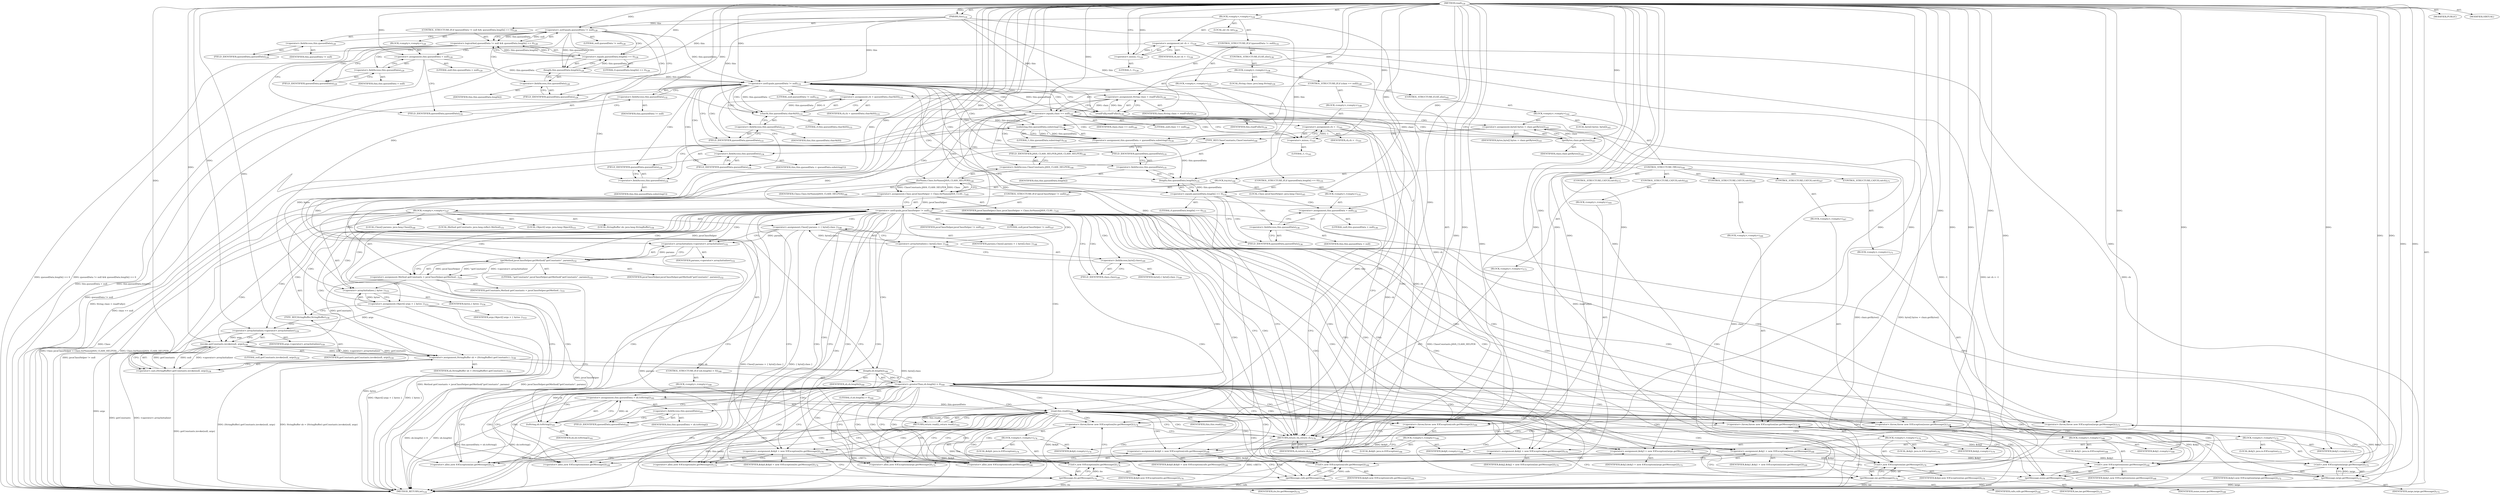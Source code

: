 digraph "read" {  
"111669149698" [label = <(METHOD,read)<SUB>124</SUB>> ]
"115964116992" [label = <(PARAM,this)<SUB>124</SUB>> ]
"25769803778" [label = <(BLOCK,&lt;empty&gt;,&lt;empty&gt;)<SUB>124</SUB>> ]
"94489280512" [label = <(LOCAL,int ch: int)<SUB>126</SUB>> ]
"30064771078" [label = <(&lt;operator&gt;.assignment,int ch = -1)<SUB>126</SUB>> ]
"68719476743" [label = <(IDENTIFIER,ch,int ch = -1)<SUB>126</SUB>> ]
"30064771079" [label = <(&lt;operator&gt;.minus,-1)<SUB>126</SUB>> ]
"90194313218" [label = <(LITERAL,1,-1)<SUB>126</SUB>> ]
"47244640256" [label = <(CONTROL_STRUCTURE,IF,if (queuedData != null &amp;&amp; queuedData.length() == 0))<SUB>128</SUB>> ]
"30064771080" [label = <(&lt;operator&gt;.logicalAnd,queuedData != null &amp;&amp; queuedData.length() == 0)<SUB>128</SUB>> ]
"30064771081" [label = <(&lt;operator&gt;.notEquals,queuedData != null)<SUB>128</SUB>> ]
"30064771082" [label = <(&lt;operator&gt;.fieldAccess,this.queuedData)<SUB>128</SUB>> ]
"68719476744" [label = <(IDENTIFIER,this,queuedData != null)> ]
"55834574850" [label = <(FIELD_IDENTIFIER,queuedData,queuedData)<SUB>128</SUB>> ]
"90194313219" [label = <(LITERAL,null,queuedData != null)<SUB>128</SUB>> ]
"30064771083" [label = <(&lt;operator&gt;.equals,queuedData.length() == 0)<SUB>128</SUB>> ]
"30064771084" [label = <(length,this.queuedData.length())<SUB>128</SUB>> ]
"30064771085" [label = <(&lt;operator&gt;.fieldAccess,this.queuedData)<SUB>128</SUB>> ]
"68719476745" [label = <(IDENTIFIER,this,this.queuedData.length())> ]
"55834574851" [label = <(FIELD_IDENTIFIER,queuedData,queuedData)<SUB>128</SUB>> ]
"90194313220" [label = <(LITERAL,0,queuedData.length() == 0)<SUB>128</SUB>> ]
"25769803779" [label = <(BLOCK,&lt;empty&gt;,&lt;empty&gt;)<SUB>128</SUB>> ]
"30064771086" [label = <(&lt;operator&gt;.assignment,this.queuedData = null)<SUB>129</SUB>> ]
"30064771087" [label = <(&lt;operator&gt;.fieldAccess,this.queuedData)<SUB>129</SUB>> ]
"68719476746" [label = <(IDENTIFIER,this,this.queuedData = null)> ]
"55834574852" [label = <(FIELD_IDENTIFIER,queuedData,queuedData)<SUB>129</SUB>> ]
"90194313221" [label = <(LITERAL,null,this.queuedData = null)<SUB>129</SUB>> ]
"47244640257" [label = <(CONTROL_STRUCTURE,IF,if (queuedData != null))<SUB>132</SUB>> ]
"30064771088" [label = <(&lt;operator&gt;.notEquals,queuedData != null)<SUB>132</SUB>> ]
"30064771089" [label = <(&lt;operator&gt;.fieldAccess,this.queuedData)<SUB>132</SUB>> ]
"68719476747" [label = <(IDENTIFIER,this,queuedData != null)> ]
"55834574853" [label = <(FIELD_IDENTIFIER,queuedData,queuedData)<SUB>132</SUB>> ]
"90194313222" [label = <(LITERAL,null,queuedData != null)<SUB>132</SUB>> ]
"25769803780" [label = <(BLOCK,&lt;empty&gt;,&lt;empty&gt;)<SUB>132</SUB>> ]
"30064771090" [label = <(&lt;operator&gt;.assignment,ch = queuedData.charAt(0))<SUB>133</SUB>> ]
"68719476748" [label = <(IDENTIFIER,ch,ch = queuedData.charAt(0))<SUB>133</SUB>> ]
"30064771091" [label = <(charAt,this.queuedData.charAt(0))<SUB>133</SUB>> ]
"30064771092" [label = <(&lt;operator&gt;.fieldAccess,this.queuedData)<SUB>133</SUB>> ]
"68719476749" [label = <(IDENTIFIER,this,this.queuedData.charAt(0))> ]
"55834574854" [label = <(FIELD_IDENTIFIER,queuedData,queuedData)<SUB>133</SUB>> ]
"90194313223" [label = <(LITERAL,0,this.queuedData.charAt(0))<SUB>133</SUB>> ]
"30064771093" [label = <(&lt;operator&gt;.assignment,this.queuedData = queuedData.substring(1))<SUB>134</SUB>> ]
"30064771094" [label = <(&lt;operator&gt;.fieldAccess,this.queuedData)<SUB>134</SUB>> ]
"68719476750" [label = <(IDENTIFIER,this,this.queuedData = queuedData.substring(1))> ]
"55834574855" [label = <(FIELD_IDENTIFIER,queuedData,queuedData)<SUB>134</SUB>> ]
"30064771095" [label = <(substring,this.queuedData.substring(1))<SUB>134</SUB>> ]
"30064771096" [label = <(&lt;operator&gt;.fieldAccess,this.queuedData)<SUB>134</SUB>> ]
"68719476751" [label = <(IDENTIFIER,this,this.queuedData.substring(1))> ]
"55834574856" [label = <(FIELD_IDENTIFIER,queuedData,queuedData)<SUB>134</SUB>> ]
"90194313224" [label = <(LITERAL,1,this.queuedData.substring(1))<SUB>134</SUB>> ]
"47244640258" [label = <(CONTROL_STRUCTURE,IF,if (queuedData.length() == 0))<SUB>135</SUB>> ]
"30064771097" [label = <(&lt;operator&gt;.equals,queuedData.length() == 0)<SUB>135</SUB>> ]
"30064771098" [label = <(length,this.queuedData.length())<SUB>135</SUB>> ]
"30064771099" [label = <(&lt;operator&gt;.fieldAccess,this.queuedData)<SUB>135</SUB>> ]
"68719476752" [label = <(IDENTIFIER,this,this.queuedData.length())> ]
"55834574857" [label = <(FIELD_IDENTIFIER,queuedData,queuedData)<SUB>135</SUB>> ]
"90194313225" [label = <(LITERAL,0,queuedData.length() == 0)<SUB>135</SUB>> ]
"25769803781" [label = <(BLOCK,&lt;empty&gt;,&lt;empty&gt;)<SUB>135</SUB>> ]
"30064771100" [label = <(&lt;operator&gt;.assignment,this.queuedData = null)<SUB>136</SUB>> ]
"30064771101" [label = <(&lt;operator&gt;.fieldAccess,this.queuedData)<SUB>136</SUB>> ]
"68719476753" [label = <(IDENTIFIER,this,this.queuedData = null)> ]
"55834574858" [label = <(FIELD_IDENTIFIER,queuedData,queuedData)<SUB>136</SUB>> ]
"90194313226" [label = <(LITERAL,null,this.queuedData = null)<SUB>136</SUB>> ]
"47244640259" [label = <(CONTROL_STRUCTURE,ELSE,else)<SUB>138</SUB>> ]
"25769803782" [label = <(BLOCK,&lt;empty&gt;,&lt;empty&gt;)<SUB>138</SUB>> ]
"94489280513" [label = <(LOCAL,String clazz: java.lang.String)<SUB>139</SUB>> ]
"30064771102" [label = <(&lt;operator&gt;.assignment,String clazz = readFully())<SUB>139</SUB>> ]
"68719476754" [label = <(IDENTIFIER,clazz,String clazz = readFully())<SUB>139</SUB>> ]
"30064771103" [label = <(readFully,readFully())<SUB>139</SUB>> ]
"68719476736" [label = <(IDENTIFIER,this,readFully())<SUB>139</SUB>> ]
"47244640260" [label = <(CONTROL_STRUCTURE,IF,if (clazz == null))<SUB>140</SUB>> ]
"30064771104" [label = <(&lt;operator&gt;.equals,clazz == null)<SUB>140</SUB>> ]
"68719476755" [label = <(IDENTIFIER,clazz,clazz == null)<SUB>140</SUB>> ]
"90194313227" [label = <(LITERAL,null,clazz == null)<SUB>140</SUB>> ]
"25769803783" [label = <(BLOCK,&lt;empty&gt;,&lt;empty&gt;)<SUB>140</SUB>> ]
"30064771105" [label = <(&lt;operator&gt;.assignment,ch = -1)<SUB>141</SUB>> ]
"68719476756" [label = <(IDENTIFIER,ch,ch = -1)<SUB>141</SUB>> ]
"30064771106" [label = <(&lt;operator&gt;.minus,-1)<SUB>141</SUB>> ]
"90194313228" [label = <(LITERAL,1,-1)<SUB>141</SUB>> ]
"47244640261" [label = <(CONTROL_STRUCTURE,ELSE,else)<SUB>142</SUB>> ]
"25769803784" [label = <(BLOCK,&lt;empty&gt;,&lt;empty&gt;)<SUB>142</SUB>> ]
"94489280514" [label = <(LOCAL,byte[] bytes: byte[])<SUB>143</SUB>> ]
"30064771107" [label = <(&lt;operator&gt;.assignment,byte[] bytes = clazz.getBytes())<SUB>143</SUB>> ]
"68719476757" [label = <(IDENTIFIER,bytes,byte[] bytes = clazz.getBytes())<SUB>143</SUB>> ]
"30064771108" [label = <(getBytes,clazz.getBytes())<SUB>143</SUB>> ]
"68719476758" [label = <(IDENTIFIER,clazz,clazz.getBytes())<SUB>143</SUB>> ]
"47244640262" [label = <(CONTROL_STRUCTURE,TRY,try)<SUB>144</SUB>> ]
"25769803785" [label = <(BLOCK,try,try)<SUB>144</SUB>> ]
"94489280515" [label = <(LOCAL,Class javaClassHelper: java.lang.Class)<SUB>145</SUB>> ]
"30064771109" [label = <(&lt;operator&gt;.assignment,Class javaClassHelper = Class.forName(JAVA_CLAS...)<SUB>145</SUB>> ]
"68719476759" [label = <(IDENTIFIER,javaClassHelper,Class javaClassHelper = Class.forName(JAVA_CLAS...)<SUB>145</SUB>> ]
"30064771110" [label = <(forName,Class.forName(JAVA_CLASS_HELPER))<SUB>146</SUB>> ]
"68719476760" [label = <(IDENTIFIER,Class,Class.forName(JAVA_CLASS_HELPER))<SUB>146</SUB>> ]
"30064771111" [label = <(&lt;operator&gt;.fieldAccess,ClassConstants.JAVA_CLASS_HELPER)<SUB>146</SUB>> ]
"180388626432" [label = <(TYPE_REF,ClassConstants,ClassConstants)<SUB>146</SUB>> ]
"55834574859" [label = <(FIELD_IDENTIFIER,JAVA_CLASS_HELPER,JAVA_CLASS_HELPER)<SUB>146</SUB>> ]
"47244640263" [label = <(CONTROL_STRUCTURE,IF,if (javaClassHelper != null))<SUB>147</SUB>> ]
"30064771112" [label = <(&lt;operator&gt;.notEquals,javaClassHelper != null)<SUB>147</SUB>> ]
"68719476761" [label = <(IDENTIFIER,javaClassHelper,javaClassHelper != null)<SUB>147</SUB>> ]
"90194313229" [label = <(LITERAL,null,javaClassHelper != null)<SUB>147</SUB>> ]
"25769803786" [label = <(BLOCK,&lt;empty&gt;,&lt;empty&gt;)<SUB>147</SUB>> ]
"94489280516" [label = <(LOCAL,Class[] params: java.lang.Class[])<SUB>148</SUB>> ]
"30064771113" [label = <(&lt;operator&gt;.assignment,Class[] params = { byte[].class })<SUB>148</SUB>> ]
"68719476762" [label = <(IDENTIFIER,params,Class[] params = { byte[].class })<SUB>148</SUB>> ]
"30064771114" [label = <(&lt;operator&gt;.arrayInitializer,{ byte[].class })<SUB>148</SUB>> ]
"30064771115" [label = <(&lt;operator&gt;.fieldAccess,byte[].class)<SUB>149</SUB>> ]
"68719476763" [label = <(IDENTIFIER,byte[],{ byte[].class })<SUB>149</SUB>> ]
"55834574860" [label = <(FIELD_IDENTIFIER,class,class)<SUB>149</SUB>> ]
"94489280517" [label = <(LOCAL,Method getConstants: java.lang.reflect.Method)<SUB>151</SUB>> ]
"30064771116" [label = <(&lt;operator&gt;.assignment,Method getConstants = javaClassHelper.getMethod...)<SUB>151</SUB>> ]
"68719476764" [label = <(IDENTIFIER,getConstants,Method getConstants = javaClassHelper.getMethod...)<SUB>151</SUB>> ]
"30064771117" [label = <(getMethod,javaClassHelper.getMethod(&quot;getConstants&quot;, params))<SUB>152</SUB>> ]
"68719476765" [label = <(IDENTIFIER,javaClassHelper,javaClassHelper.getMethod(&quot;getConstants&quot;, params))<SUB>152</SUB>> ]
"90194313230" [label = <(LITERAL,&quot;getConstants&quot;,javaClassHelper.getMethod(&quot;getConstants&quot;, params))<SUB>152</SUB>> ]
"30064771118" [label = <(&lt;operator&gt;.arrayInitializer,&lt;operator&gt;.arrayInitializer)<SUB>152</SUB>> ]
"68719476766" [label = <(IDENTIFIER,params,&lt;operator&gt;.arrayInitializer)<SUB>152</SUB>> ]
"94489280518" [label = <(LOCAL,Object[] args: java.lang.Object[])<SUB>153</SUB>> ]
"30064771119" [label = <(&lt;operator&gt;.assignment,Object[] args = { bytes })<SUB>153</SUB>> ]
"68719476767" [label = <(IDENTIFIER,args,Object[] args = { bytes })<SUB>153</SUB>> ]
"30064771120" [label = <(&lt;operator&gt;.arrayInitializer,{ bytes })<SUB>153</SUB>> ]
"68719476768" [label = <(IDENTIFIER,bytes,{ bytes })<SUB>154</SUB>> ]
"94489280519" [label = <(LOCAL,StringBuffer sb: java.lang.StringBuffer)<SUB>158</SUB>> ]
"30064771121" [label = <(&lt;operator&gt;.assignment,StringBuffer sb = (StringBuffer) getConstants.i...)<SUB>158</SUB>> ]
"68719476769" [label = <(IDENTIFIER,sb,StringBuffer sb = (StringBuffer) getConstants.i...)<SUB>158</SUB>> ]
"30064771122" [label = <(&lt;operator&gt;.cast,(StringBuffer) getConstants.invoke(null, args))<SUB>158</SUB>> ]
"180388626433" [label = <(TYPE_REF,StringBuffer,StringBuffer)<SUB>158</SUB>> ]
"30064771123" [label = <(invoke,getConstants.invoke(null, args))<SUB>159</SUB>> ]
"68719476770" [label = <(IDENTIFIER,getConstants,getConstants.invoke(null, args))<SUB>159</SUB>> ]
"90194313231" [label = <(LITERAL,null,getConstants.invoke(null, args))<SUB>159</SUB>> ]
"30064771124" [label = <(&lt;operator&gt;.arrayInitializer,&lt;operator&gt;.arrayInitializer)<SUB>159</SUB>> ]
"68719476771" [label = <(IDENTIFIER,args,&lt;operator&gt;.arrayInitializer)<SUB>159</SUB>> ]
"47244640264" [label = <(CONTROL_STRUCTURE,IF,if (sb.length() &gt; 0))<SUB>160</SUB>> ]
"30064771125" [label = <(&lt;operator&gt;.greaterThan,sb.length() &gt; 0)<SUB>160</SUB>> ]
"30064771126" [label = <(length,sb.length())<SUB>160</SUB>> ]
"68719476772" [label = <(IDENTIFIER,sb,sb.length())<SUB>160</SUB>> ]
"90194313232" [label = <(LITERAL,0,sb.length() &gt; 0)<SUB>160</SUB>> ]
"25769803787" [label = <(BLOCK,&lt;empty&gt;,&lt;empty&gt;)<SUB>160</SUB>> ]
"30064771127" [label = <(&lt;operator&gt;.assignment,this.queuedData = sb.toString())<SUB>161</SUB>> ]
"30064771128" [label = <(&lt;operator&gt;.fieldAccess,this.queuedData)<SUB>161</SUB>> ]
"68719476773" [label = <(IDENTIFIER,this,this.queuedData = sb.toString())> ]
"55834574861" [label = <(FIELD_IDENTIFIER,queuedData,queuedData)<SUB>161</SUB>> ]
"30064771129" [label = <(toString,sb.toString())<SUB>161</SUB>> ]
"68719476774" [label = <(IDENTIFIER,sb,sb.toString())<SUB>161</SUB>> ]
"146028888064" [label = <(RETURN,return read();,return read();)<SUB>162</SUB>> ]
"30064771130" [label = <(read,this.read())<SUB>162</SUB>> ]
"68719476737" [label = <(IDENTIFIER,this,this.read())<SUB>162</SUB>> ]
"47244640265" [label = <(CONTROL_STRUCTURE,CATCH,catch)<SUB>165</SUB>> ]
"25769803788" [label = <(BLOCK,&lt;empty&gt;,&lt;empty&gt;)<SUB>165</SUB>> ]
"30064771131" [label = <(&lt;operator&gt;.throw,throw new IOException(cnfe.getMessage());)<SUB>166</SUB>> ]
"25769803789" [label = <(BLOCK,&lt;empty&gt;,&lt;empty&gt;)<SUB>166</SUB>> ]
"94489280520" [label = <(LOCAL,$obj0: java.io.IOException)<SUB>166</SUB>> ]
"30064771132" [label = <(&lt;operator&gt;.assignment,$obj0 = new IOException(cnfe.getMessage()))<SUB>166</SUB>> ]
"68719476775" [label = <(IDENTIFIER,$obj0,$obj0 = new IOException(cnfe.getMessage()))<SUB>166</SUB>> ]
"30064771133" [label = <(&lt;operator&gt;.alloc,new IOException(cnfe.getMessage()))<SUB>166</SUB>> ]
"30064771134" [label = <(&lt;init&gt;,new IOException(cnfe.getMessage()))<SUB>166</SUB>> ]
"68719476776" [label = <(IDENTIFIER,$obj0,new IOException(cnfe.getMessage()))<SUB>166</SUB>> ]
"30064771135" [label = <(getMessage,cnfe.getMessage())<SUB>166</SUB>> ]
"68719476777" [label = <(IDENTIFIER,cnfe,cnfe.getMessage())<SUB>166</SUB>> ]
"68719476778" [label = <(IDENTIFIER,$obj0,&lt;empty&gt;)<SUB>166</SUB>> ]
"47244640266" [label = <(CONTROL_STRUCTURE,CATCH,catch)<SUB>167</SUB>> ]
"25769803790" [label = <(BLOCK,&lt;empty&gt;,&lt;empty&gt;)<SUB>167</SUB>> ]
"30064771136" [label = <(&lt;operator&gt;.throw,throw new IOException(nsme.getMessage());)<SUB>168</SUB>> ]
"25769803791" [label = <(BLOCK,&lt;empty&gt;,&lt;empty&gt;)<SUB>168</SUB>> ]
"94489280521" [label = <(LOCAL,$obj1: java.io.IOException)<SUB>168</SUB>> ]
"30064771137" [label = <(&lt;operator&gt;.assignment,$obj1 = new IOException(nsme.getMessage()))<SUB>168</SUB>> ]
"68719476779" [label = <(IDENTIFIER,$obj1,$obj1 = new IOException(nsme.getMessage()))<SUB>168</SUB>> ]
"30064771138" [label = <(&lt;operator&gt;.alloc,new IOException(nsme.getMessage()))<SUB>168</SUB>> ]
"30064771139" [label = <(&lt;init&gt;,new IOException(nsme.getMessage()))<SUB>168</SUB>> ]
"68719476780" [label = <(IDENTIFIER,$obj1,new IOException(nsme.getMessage()))<SUB>168</SUB>> ]
"30064771140" [label = <(getMessage,nsme.getMessage())<SUB>168</SUB>> ]
"68719476781" [label = <(IDENTIFIER,nsme,nsme.getMessage())<SUB>168</SUB>> ]
"68719476782" [label = <(IDENTIFIER,$obj1,&lt;empty&gt;)<SUB>168</SUB>> ]
"47244640267" [label = <(CONTROL_STRUCTURE,CATCH,catch)<SUB>169</SUB>> ]
"25769803792" [label = <(BLOCK,&lt;empty&gt;,&lt;empty&gt;)<SUB>169</SUB>> ]
"30064771141" [label = <(&lt;operator&gt;.throw,throw new IOException(iae.getMessage());)<SUB>170</SUB>> ]
"25769803793" [label = <(BLOCK,&lt;empty&gt;,&lt;empty&gt;)<SUB>170</SUB>> ]
"94489280522" [label = <(LOCAL,$obj2: java.io.IOException)<SUB>170</SUB>> ]
"30064771142" [label = <(&lt;operator&gt;.assignment,$obj2 = new IOException(iae.getMessage()))<SUB>170</SUB>> ]
"68719476783" [label = <(IDENTIFIER,$obj2,$obj2 = new IOException(iae.getMessage()))<SUB>170</SUB>> ]
"30064771143" [label = <(&lt;operator&gt;.alloc,new IOException(iae.getMessage()))<SUB>170</SUB>> ]
"30064771144" [label = <(&lt;init&gt;,new IOException(iae.getMessage()))<SUB>170</SUB>> ]
"68719476784" [label = <(IDENTIFIER,$obj2,new IOException(iae.getMessage()))<SUB>170</SUB>> ]
"30064771145" [label = <(getMessage,iae.getMessage())<SUB>170</SUB>> ]
"68719476785" [label = <(IDENTIFIER,iae,iae.getMessage())<SUB>170</SUB>> ]
"68719476786" [label = <(IDENTIFIER,$obj2,&lt;empty&gt;)<SUB>170</SUB>> ]
"47244640268" [label = <(CONTROL_STRUCTURE,CATCH,catch)<SUB>171</SUB>> ]
"25769803794" [label = <(BLOCK,&lt;empty&gt;,&lt;empty&gt;)<SUB>171</SUB>> ]
"30064771146" [label = <(&lt;operator&gt;.throw,throw new IOException(iarge.getMessage());)<SUB>172</SUB>> ]
"25769803795" [label = <(BLOCK,&lt;empty&gt;,&lt;empty&gt;)<SUB>172</SUB>> ]
"94489280523" [label = <(LOCAL,$obj3: java.io.IOException)<SUB>172</SUB>> ]
"30064771147" [label = <(&lt;operator&gt;.assignment,$obj3 = new IOException(iarge.getMessage()))<SUB>172</SUB>> ]
"68719476787" [label = <(IDENTIFIER,$obj3,$obj3 = new IOException(iarge.getMessage()))<SUB>172</SUB>> ]
"30064771148" [label = <(&lt;operator&gt;.alloc,new IOException(iarge.getMessage()))<SUB>172</SUB>> ]
"30064771149" [label = <(&lt;init&gt;,new IOException(iarge.getMessage()))<SUB>172</SUB>> ]
"68719476788" [label = <(IDENTIFIER,$obj3,new IOException(iarge.getMessage()))<SUB>172</SUB>> ]
"30064771150" [label = <(getMessage,iarge.getMessage())<SUB>172</SUB>> ]
"68719476789" [label = <(IDENTIFIER,iarge,iarge.getMessage())<SUB>172</SUB>> ]
"68719476790" [label = <(IDENTIFIER,$obj3,&lt;empty&gt;)<SUB>172</SUB>> ]
"47244640269" [label = <(CONTROL_STRUCTURE,CATCH,catch)<SUB>173</SUB>> ]
"25769803796" [label = <(BLOCK,&lt;empty&gt;,&lt;empty&gt;)<SUB>173</SUB>> ]
"30064771151" [label = <(&lt;operator&gt;.throw,throw new IOException(ite.getMessage());)<SUB>174</SUB>> ]
"25769803797" [label = <(BLOCK,&lt;empty&gt;,&lt;empty&gt;)<SUB>174</SUB>> ]
"94489280524" [label = <(LOCAL,$obj4: java.io.IOException)<SUB>174</SUB>> ]
"30064771152" [label = <(&lt;operator&gt;.assignment,$obj4 = new IOException(ite.getMessage()))<SUB>174</SUB>> ]
"68719476791" [label = <(IDENTIFIER,$obj4,$obj4 = new IOException(ite.getMessage()))<SUB>174</SUB>> ]
"30064771153" [label = <(&lt;operator&gt;.alloc,new IOException(ite.getMessage()))<SUB>174</SUB>> ]
"30064771154" [label = <(&lt;init&gt;,new IOException(ite.getMessage()))<SUB>174</SUB>> ]
"68719476792" [label = <(IDENTIFIER,$obj4,new IOException(ite.getMessage()))<SUB>174</SUB>> ]
"30064771155" [label = <(getMessage,ite.getMessage())<SUB>174</SUB>> ]
"68719476793" [label = <(IDENTIFIER,ite,ite.getMessage())<SUB>174</SUB>> ]
"68719476794" [label = <(IDENTIFIER,$obj4,&lt;empty&gt;)<SUB>174</SUB>> ]
"146028888065" [label = <(RETURN,return ch;,return ch;)<SUB>178</SUB>> ]
"68719476795" [label = <(IDENTIFIER,ch,return ch;)<SUB>178</SUB>> ]
"133143986183" [label = <(MODIFIER,PUBLIC)> ]
"133143986184" [label = <(MODIFIER,VIRTUAL)> ]
"128849018882" [label = <(METHOD_RETURN,int)<SUB>124</SUB>> ]
  "111669149698" -> "115964116992"  [ label = "AST: "] 
  "111669149698" -> "25769803778"  [ label = "AST: "] 
  "111669149698" -> "133143986183"  [ label = "AST: "] 
  "111669149698" -> "133143986184"  [ label = "AST: "] 
  "111669149698" -> "128849018882"  [ label = "AST: "] 
  "25769803778" -> "94489280512"  [ label = "AST: "] 
  "25769803778" -> "30064771078"  [ label = "AST: "] 
  "25769803778" -> "47244640256"  [ label = "AST: "] 
  "25769803778" -> "47244640257"  [ label = "AST: "] 
  "25769803778" -> "146028888065"  [ label = "AST: "] 
  "30064771078" -> "68719476743"  [ label = "AST: "] 
  "30064771078" -> "30064771079"  [ label = "AST: "] 
  "30064771079" -> "90194313218"  [ label = "AST: "] 
  "47244640256" -> "30064771080"  [ label = "AST: "] 
  "47244640256" -> "25769803779"  [ label = "AST: "] 
  "30064771080" -> "30064771081"  [ label = "AST: "] 
  "30064771080" -> "30064771083"  [ label = "AST: "] 
  "30064771081" -> "30064771082"  [ label = "AST: "] 
  "30064771081" -> "90194313219"  [ label = "AST: "] 
  "30064771082" -> "68719476744"  [ label = "AST: "] 
  "30064771082" -> "55834574850"  [ label = "AST: "] 
  "30064771083" -> "30064771084"  [ label = "AST: "] 
  "30064771083" -> "90194313220"  [ label = "AST: "] 
  "30064771084" -> "30064771085"  [ label = "AST: "] 
  "30064771085" -> "68719476745"  [ label = "AST: "] 
  "30064771085" -> "55834574851"  [ label = "AST: "] 
  "25769803779" -> "30064771086"  [ label = "AST: "] 
  "30064771086" -> "30064771087"  [ label = "AST: "] 
  "30064771086" -> "90194313221"  [ label = "AST: "] 
  "30064771087" -> "68719476746"  [ label = "AST: "] 
  "30064771087" -> "55834574852"  [ label = "AST: "] 
  "47244640257" -> "30064771088"  [ label = "AST: "] 
  "47244640257" -> "25769803780"  [ label = "AST: "] 
  "47244640257" -> "47244640259"  [ label = "AST: "] 
  "30064771088" -> "30064771089"  [ label = "AST: "] 
  "30064771088" -> "90194313222"  [ label = "AST: "] 
  "30064771089" -> "68719476747"  [ label = "AST: "] 
  "30064771089" -> "55834574853"  [ label = "AST: "] 
  "25769803780" -> "30064771090"  [ label = "AST: "] 
  "25769803780" -> "30064771093"  [ label = "AST: "] 
  "25769803780" -> "47244640258"  [ label = "AST: "] 
  "30064771090" -> "68719476748"  [ label = "AST: "] 
  "30064771090" -> "30064771091"  [ label = "AST: "] 
  "30064771091" -> "30064771092"  [ label = "AST: "] 
  "30064771091" -> "90194313223"  [ label = "AST: "] 
  "30064771092" -> "68719476749"  [ label = "AST: "] 
  "30064771092" -> "55834574854"  [ label = "AST: "] 
  "30064771093" -> "30064771094"  [ label = "AST: "] 
  "30064771093" -> "30064771095"  [ label = "AST: "] 
  "30064771094" -> "68719476750"  [ label = "AST: "] 
  "30064771094" -> "55834574855"  [ label = "AST: "] 
  "30064771095" -> "30064771096"  [ label = "AST: "] 
  "30064771095" -> "90194313224"  [ label = "AST: "] 
  "30064771096" -> "68719476751"  [ label = "AST: "] 
  "30064771096" -> "55834574856"  [ label = "AST: "] 
  "47244640258" -> "30064771097"  [ label = "AST: "] 
  "47244640258" -> "25769803781"  [ label = "AST: "] 
  "30064771097" -> "30064771098"  [ label = "AST: "] 
  "30064771097" -> "90194313225"  [ label = "AST: "] 
  "30064771098" -> "30064771099"  [ label = "AST: "] 
  "30064771099" -> "68719476752"  [ label = "AST: "] 
  "30064771099" -> "55834574857"  [ label = "AST: "] 
  "25769803781" -> "30064771100"  [ label = "AST: "] 
  "30064771100" -> "30064771101"  [ label = "AST: "] 
  "30064771100" -> "90194313226"  [ label = "AST: "] 
  "30064771101" -> "68719476753"  [ label = "AST: "] 
  "30064771101" -> "55834574858"  [ label = "AST: "] 
  "47244640259" -> "25769803782"  [ label = "AST: "] 
  "25769803782" -> "94489280513"  [ label = "AST: "] 
  "25769803782" -> "30064771102"  [ label = "AST: "] 
  "25769803782" -> "47244640260"  [ label = "AST: "] 
  "30064771102" -> "68719476754"  [ label = "AST: "] 
  "30064771102" -> "30064771103"  [ label = "AST: "] 
  "30064771103" -> "68719476736"  [ label = "AST: "] 
  "47244640260" -> "30064771104"  [ label = "AST: "] 
  "47244640260" -> "25769803783"  [ label = "AST: "] 
  "47244640260" -> "47244640261"  [ label = "AST: "] 
  "30064771104" -> "68719476755"  [ label = "AST: "] 
  "30064771104" -> "90194313227"  [ label = "AST: "] 
  "25769803783" -> "30064771105"  [ label = "AST: "] 
  "30064771105" -> "68719476756"  [ label = "AST: "] 
  "30064771105" -> "30064771106"  [ label = "AST: "] 
  "30064771106" -> "90194313228"  [ label = "AST: "] 
  "47244640261" -> "25769803784"  [ label = "AST: "] 
  "25769803784" -> "94489280514"  [ label = "AST: "] 
  "25769803784" -> "30064771107"  [ label = "AST: "] 
  "25769803784" -> "47244640262"  [ label = "AST: "] 
  "30064771107" -> "68719476757"  [ label = "AST: "] 
  "30064771107" -> "30064771108"  [ label = "AST: "] 
  "30064771108" -> "68719476758"  [ label = "AST: "] 
  "47244640262" -> "25769803785"  [ label = "AST: "] 
  "47244640262" -> "47244640265"  [ label = "AST: "] 
  "47244640262" -> "47244640266"  [ label = "AST: "] 
  "47244640262" -> "47244640267"  [ label = "AST: "] 
  "47244640262" -> "47244640268"  [ label = "AST: "] 
  "47244640262" -> "47244640269"  [ label = "AST: "] 
  "25769803785" -> "94489280515"  [ label = "AST: "] 
  "25769803785" -> "30064771109"  [ label = "AST: "] 
  "25769803785" -> "47244640263"  [ label = "AST: "] 
  "30064771109" -> "68719476759"  [ label = "AST: "] 
  "30064771109" -> "30064771110"  [ label = "AST: "] 
  "30064771110" -> "68719476760"  [ label = "AST: "] 
  "30064771110" -> "30064771111"  [ label = "AST: "] 
  "30064771111" -> "180388626432"  [ label = "AST: "] 
  "30064771111" -> "55834574859"  [ label = "AST: "] 
  "47244640263" -> "30064771112"  [ label = "AST: "] 
  "47244640263" -> "25769803786"  [ label = "AST: "] 
  "30064771112" -> "68719476761"  [ label = "AST: "] 
  "30064771112" -> "90194313229"  [ label = "AST: "] 
  "25769803786" -> "94489280516"  [ label = "AST: "] 
  "25769803786" -> "30064771113"  [ label = "AST: "] 
  "25769803786" -> "94489280517"  [ label = "AST: "] 
  "25769803786" -> "30064771116"  [ label = "AST: "] 
  "25769803786" -> "94489280518"  [ label = "AST: "] 
  "25769803786" -> "30064771119"  [ label = "AST: "] 
  "25769803786" -> "94489280519"  [ label = "AST: "] 
  "25769803786" -> "30064771121"  [ label = "AST: "] 
  "25769803786" -> "47244640264"  [ label = "AST: "] 
  "30064771113" -> "68719476762"  [ label = "AST: "] 
  "30064771113" -> "30064771114"  [ label = "AST: "] 
  "30064771114" -> "30064771115"  [ label = "AST: "] 
  "30064771115" -> "68719476763"  [ label = "AST: "] 
  "30064771115" -> "55834574860"  [ label = "AST: "] 
  "30064771116" -> "68719476764"  [ label = "AST: "] 
  "30064771116" -> "30064771117"  [ label = "AST: "] 
  "30064771117" -> "68719476765"  [ label = "AST: "] 
  "30064771117" -> "90194313230"  [ label = "AST: "] 
  "30064771117" -> "30064771118"  [ label = "AST: "] 
  "30064771118" -> "68719476766"  [ label = "AST: "] 
  "30064771119" -> "68719476767"  [ label = "AST: "] 
  "30064771119" -> "30064771120"  [ label = "AST: "] 
  "30064771120" -> "68719476768"  [ label = "AST: "] 
  "30064771121" -> "68719476769"  [ label = "AST: "] 
  "30064771121" -> "30064771122"  [ label = "AST: "] 
  "30064771122" -> "180388626433"  [ label = "AST: "] 
  "30064771122" -> "30064771123"  [ label = "AST: "] 
  "30064771123" -> "68719476770"  [ label = "AST: "] 
  "30064771123" -> "90194313231"  [ label = "AST: "] 
  "30064771123" -> "30064771124"  [ label = "AST: "] 
  "30064771124" -> "68719476771"  [ label = "AST: "] 
  "47244640264" -> "30064771125"  [ label = "AST: "] 
  "47244640264" -> "25769803787"  [ label = "AST: "] 
  "30064771125" -> "30064771126"  [ label = "AST: "] 
  "30064771125" -> "90194313232"  [ label = "AST: "] 
  "30064771126" -> "68719476772"  [ label = "AST: "] 
  "25769803787" -> "30064771127"  [ label = "AST: "] 
  "25769803787" -> "146028888064"  [ label = "AST: "] 
  "30064771127" -> "30064771128"  [ label = "AST: "] 
  "30064771127" -> "30064771129"  [ label = "AST: "] 
  "30064771128" -> "68719476773"  [ label = "AST: "] 
  "30064771128" -> "55834574861"  [ label = "AST: "] 
  "30064771129" -> "68719476774"  [ label = "AST: "] 
  "146028888064" -> "30064771130"  [ label = "AST: "] 
  "30064771130" -> "68719476737"  [ label = "AST: "] 
  "47244640265" -> "25769803788"  [ label = "AST: "] 
  "25769803788" -> "30064771131"  [ label = "AST: "] 
  "30064771131" -> "25769803789"  [ label = "AST: "] 
  "25769803789" -> "94489280520"  [ label = "AST: "] 
  "25769803789" -> "30064771132"  [ label = "AST: "] 
  "25769803789" -> "30064771134"  [ label = "AST: "] 
  "25769803789" -> "68719476778"  [ label = "AST: "] 
  "30064771132" -> "68719476775"  [ label = "AST: "] 
  "30064771132" -> "30064771133"  [ label = "AST: "] 
  "30064771134" -> "68719476776"  [ label = "AST: "] 
  "30064771134" -> "30064771135"  [ label = "AST: "] 
  "30064771135" -> "68719476777"  [ label = "AST: "] 
  "47244640266" -> "25769803790"  [ label = "AST: "] 
  "25769803790" -> "30064771136"  [ label = "AST: "] 
  "30064771136" -> "25769803791"  [ label = "AST: "] 
  "25769803791" -> "94489280521"  [ label = "AST: "] 
  "25769803791" -> "30064771137"  [ label = "AST: "] 
  "25769803791" -> "30064771139"  [ label = "AST: "] 
  "25769803791" -> "68719476782"  [ label = "AST: "] 
  "30064771137" -> "68719476779"  [ label = "AST: "] 
  "30064771137" -> "30064771138"  [ label = "AST: "] 
  "30064771139" -> "68719476780"  [ label = "AST: "] 
  "30064771139" -> "30064771140"  [ label = "AST: "] 
  "30064771140" -> "68719476781"  [ label = "AST: "] 
  "47244640267" -> "25769803792"  [ label = "AST: "] 
  "25769803792" -> "30064771141"  [ label = "AST: "] 
  "30064771141" -> "25769803793"  [ label = "AST: "] 
  "25769803793" -> "94489280522"  [ label = "AST: "] 
  "25769803793" -> "30064771142"  [ label = "AST: "] 
  "25769803793" -> "30064771144"  [ label = "AST: "] 
  "25769803793" -> "68719476786"  [ label = "AST: "] 
  "30064771142" -> "68719476783"  [ label = "AST: "] 
  "30064771142" -> "30064771143"  [ label = "AST: "] 
  "30064771144" -> "68719476784"  [ label = "AST: "] 
  "30064771144" -> "30064771145"  [ label = "AST: "] 
  "30064771145" -> "68719476785"  [ label = "AST: "] 
  "47244640268" -> "25769803794"  [ label = "AST: "] 
  "25769803794" -> "30064771146"  [ label = "AST: "] 
  "30064771146" -> "25769803795"  [ label = "AST: "] 
  "25769803795" -> "94489280523"  [ label = "AST: "] 
  "25769803795" -> "30064771147"  [ label = "AST: "] 
  "25769803795" -> "30064771149"  [ label = "AST: "] 
  "25769803795" -> "68719476790"  [ label = "AST: "] 
  "30064771147" -> "68719476787"  [ label = "AST: "] 
  "30064771147" -> "30064771148"  [ label = "AST: "] 
  "30064771149" -> "68719476788"  [ label = "AST: "] 
  "30064771149" -> "30064771150"  [ label = "AST: "] 
  "30064771150" -> "68719476789"  [ label = "AST: "] 
  "47244640269" -> "25769803796"  [ label = "AST: "] 
  "25769803796" -> "30064771151"  [ label = "AST: "] 
  "30064771151" -> "25769803797"  [ label = "AST: "] 
  "25769803797" -> "94489280524"  [ label = "AST: "] 
  "25769803797" -> "30064771152"  [ label = "AST: "] 
  "25769803797" -> "30064771154"  [ label = "AST: "] 
  "25769803797" -> "68719476794"  [ label = "AST: "] 
  "30064771152" -> "68719476791"  [ label = "AST: "] 
  "30064771152" -> "30064771153"  [ label = "AST: "] 
  "30064771154" -> "68719476792"  [ label = "AST: "] 
  "30064771154" -> "30064771155"  [ label = "AST: "] 
  "30064771155" -> "68719476793"  [ label = "AST: "] 
  "146028888065" -> "68719476795"  [ label = "AST: "] 
  "30064771078" -> "55834574850"  [ label = "CFG: "] 
  "146028888065" -> "128849018882"  [ label = "CFG: "] 
  "30064771079" -> "30064771078"  [ label = "CFG: "] 
  "30064771080" -> "55834574852"  [ label = "CFG: "] 
  "30064771080" -> "55834574853"  [ label = "CFG: "] 
  "30064771088" -> "55834574854"  [ label = "CFG: "] 
  "30064771088" -> "30064771103"  [ label = "CFG: "] 
  "30064771081" -> "30064771080"  [ label = "CFG: "] 
  "30064771081" -> "55834574851"  [ label = "CFG: "] 
  "30064771083" -> "30064771080"  [ label = "CFG: "] 
  "30064771086" -> "55834574853"  [ label = "CFG: "] 
  "30064771089" -> "30064771088"  [ label = "CFG: "] 
  "30064771090" -> "55834574855"  [ label = "CFG: "] 
  "30064771093" -> "55834574857"  [ label = "CFG: "] 
  "30064771082" -> "30064771081"  [ label = "CFG: "] 
  "30064771084" -> "30064771083"  [ label = "CFG: "] 
  "30064771087" -> "30064771086"  [ label = "CFG: "] 
  "55834574853" -> "30064771089"  [ label = "CFG: "] 
  "30064771091" -> "30064771090"  [ label = "CFG: "] 
  "30064771094" -> "55834574856"  [ label = "CFG: "] 
  "30064771095" -> "30064771093"  [ label = "CFG: "] 
  "30064771097" -> "55834574858"  [ label = "CFG: "] 
  "30064771097" -> "146028888065"  [ label = "CFG: "] 
  "30064771102" -> "30064771104"  [ label = "CFG: "] 
  "55834574850" -> "30064771082"  [ label = "CFG: "] 
  "30064771085" -> "30064771084"  [ label = "CFG: "] 
  "55834574852" -> "30064771087"  [ label = "CFG: "] 
  "30064771092" -> "30064771091"  [ label = "CFG: "] 
  "55834574855" -> "30064771094"  [ label = "CFG: "] 
  "30064771096" -> "30064771095"  [ label = "CFG: "] 
  "30064771098" -> "30064771097"  [ label = "CFG: "] 
  "30064771100" -> "146028888065"  [ label = "CFG: "] 
  "30064771103" -> "30064771102"  [ label = "CFG: "] 
  "30064771104" -> "30064771106"  [ label = "CFG: "] 
  "30064771104" -> "30064771108"  [ label = "CFG: "] 
  "55834574851" -> "30064771085"  [ label = "CFG: "] 
  "55834574854" -> "30064771092"  [ label = "CFG: "] 
  "55834574856" -> "30064771096"  [ label = "CFG: "] 
  "30064771099" -> "30064771098"  [ label = "CFG: "] 
  "30064771101" -> "30064771100"  [ label = "CFG: "] 
  "30064771105" -> "146028888065"  [ label = "CFG: "] 
  "55834574857" -> "30064771099"  [ label = "CFG: "] 
  "55834574858" -> "30064771101"  [ label = "CFG: "] 
  "30064771106" -> "30064771105"  [ label = "CFG: "] 
  "30064771107" -> "180388626432"  [ label = "CFG: "] 
  "30064771108" -> "30064771107"  [ label = "CFG: "] 
  "30064771109" -> "30064771112"  [ label = "CFG: "] 
  "30064771110" -> "30064771109"  [ label = "CFG: "] 
  "30064771112" -> "30064771133"  [ label = "CFG: "] 
  "30064771112" -> "30064771138"  [ label = "CFG: "] 
  "30064771112" -> "30064771143"  [ label = "CFG: "] 
  "30064771112" -> "30064771148"  [ label = "CFG: "] 
  "30064771112" -> "30064771153"  [ label = "CFG: "] 
  "30064771112" -> "55834574860"  [ label = "CFG: "] 
  "30064771112" -> "146028888065"  [ label = "CFG: "] 
  "30064771131" -> "146028888065"  [ label = "CFG: "] 
  "30064771136" -> "146028888065"  [ label = "CFG: "] 
  "30064771141" -> "146028888065"  [ label = "CFG: "] 
  "30064771146" -> "146028888065"  [ label = "CFG: "] 
  "30064771151" -> "146028888065"  [ label = "CFG: "] 
  "30064771111" -> "30064771110"  [ label = "CFG: "] 
  "30064771113" -> "30064771118"  [ label = "CFG: "] 
  "30064771116" -> "30064771120"  [ label = "CFG: "] 
  "30064771119" -> "180388626433"  [ label = "CFG: "] 
  "30064771121" -> "30064771126"  [ label = "CFG: "] 
  "180388626432" -> "55834574859"  [ label = "CFG: "] 
  "55834574859" -> "30064771111"  [ label = "CFG: "] 
  "30064771114" -> "30064771113"  [ label = "CFG: "] 
  "30064771117" -> "30064771116"  [ label = "CFG: "] 
  "30064771120" -> "30064771119"  [ label = "CFG: "] 
  "30064771122" -> "30064771121"  [ label = "CFG: "] 
  "30064771125" -> "30064771133"  [ label = "CFG: "] 
  "30064771125" -> "30064771138"  [ label = "CFG: "] 
  "30064771125" -> "30064771143"  [ label = "CFG: "] 
  "30064771125" -> "30064771148"  [ label = "CFG: "] 
  "30064771125" -> "30064771153"  [ label = "CFG: "] 
  "30064771125" -> "55834574861"  [ label = "CFG: "] 
  "30064771125" -> "146028888065"  [ label = "CFG: "] 
  "30064771132" -> "30064771135"  [ label = "CFG: "] 
  "30064771134" -> "30064771131"  [ label = "CFG: "] 
  "30064771137" -> "30064771140"  [ label = "CFG: "] 
  "30064771139" -> "30064771136"  [ label = "CFG: "] 
  "30064771142" -> "30064771145"  [ label = "CFG: "] 
  "30064771144" -> "30064771141"  [ label = "CFG: "] 
  "30064771147" -> "30064771150"  [ label = "CFG: "] 
  "30064771149" -> "30064771146"  [ label = "CFG: "] 
  "30064771152" -> "30064771155"  [ label = "CFG: "] 
  "30064771154" -> "30064771151"  [ label = "CFG: "] 
  "30064771115" -> "30064771114"  [ label = "CFG: "] 
  "30064771118" -> "30064771117"  [ label = "CFG: "] 
  "180388626433" -> "30064771124"  [ label = "CFG: "] 
  "30064771123" -> "30064771122"  [ label = "CFG: "] 
  "30064771126" -> "30064771125"  [ label = "CFG: "] 
  "30064771127" -> "30064771130"  [ label = "CFG: "] 
  "146028888064" -> "128849018882"  [ label = "CFG: "] 
  "30064771133" -> "30064771132"  [ label = "CFG: "] 
  "30064771135" -> "30064771134"  [ label = "CFG: "] 
  "30064771138" -> "30064771137"  [ label = "CFG: "] 
  "30064771140" -> "30064771139"  [ label = "CFG: "] 
  "30064771143" -> "30064771142"  [ label = "CFG: "] 
  "30064771145" -> "30064771144"  [ label = "CFG: "] 
  "30064771148" -> "30064771147"  [ label = "CFG: "] 
  "30064771150" -> "30064771149"  [ label = "CFG: "] 
  "30064771153" -> "30064771152"  [ label = "CFG: "] 
  "30064771155" -> "30064771154"  [ label = "CFG: "] 
  "55834574860" -> "30064771115"  [ label = "CFG: "] 
  "30064771124" -> "30064771123"  [ label = "CFG: "] 
  "30064771128" -> "30064771129"  [ label = "CFG: "] 
  "30064771129" -> "30064771127"  [ label = "CFG: "] 
  "30064771130" -> "146028888064"  [ label = "CFG: "] 
  "30064771130" -> "30064771133"  [ label = "CFG: "] 
  "30064771130" -> "30064771138"  [ label = "CFG: "] 
  "30064771130" -> "30064771143"  [ label = "CFG: "] 
  "30064771130" -> "30064771148"  [ label = "CFG: "] 
  "30064771130" -> "30064771153"  [ label = "CFG: "] 
  "30064771130" -> "146028888065"  [ label = "CFG: "] 
  "55834574861" -> "30064771128"  [ label = "CFG: "] 
  "111669149698" -> "30064771079"  [ label = "CFG: "] 
  "146028888065" -> "128849018882"  [ label = "DDG: &lt;RET&gt;"] 
  "146028888064" -> "128849018882"  [ label = "DDG: &lt;RET&gt;"] 
  "30064771078" -> "128849018882"  [ label = "DDG: ch"] 
  "30064771078" -> "128849018882"  [ label = "DDG: -1"] 
  "30064771078" -> "128849018882"  [ label = "DDG: int ch = -1"] 
  "30064771083" -> "128849018882"  [ label = "DDG: this.queuedData.length()"] 
  "30064771080" -> "128849018882"  [ label = "DDG: queuedData.length() == 0"] 
  "30064771080" -> "128849018882"  [ label = "DDG: queuedData != null &amp;&amp; queuedData.length() == 0"] 
  "30064771086" -> "128849018882"  [ label = "DDG: this.queuedData = null"] 
  "30064771088" -> "128849018882"  [ label = "DDG: queuedData != null"] 
  "30064771102" -> "128849018882"  [ label = "DDG: readFully()"] 
  "30064771102" -> "128849018882"  [ label = "DDG: String clazz = readFully()"] 
  "30064771104" -> "128849018882"  [ label = "DDG: clazz == null"] 
  "30064771108" -> "128849018882"  [ label = "DDG: clazz"] 
  "30064771107" -> "128849018882"  [ label = "DDG: clazz.getBytes()"] 
  "30064771107" -> "128849018882"  [ label = "DDG: byte[] bytes = clazz.getBytes()"] 
  "30064771110" -> "128849018882"  [ label = "DDG: ClassConstants.JAVA_CLASS_HELPER"] 
  "30064771109" -> "128849018882"  [ label = "DDG: Class.forName(JAVA_CLASS_HELPER)"] 
  "30064771109" -> "128849018882"  [ label = "DDG: Class javaClassHelper = Class.forName(JAVA_CLASS_HELPER)"] 
  "30064771112" -> "128849018882"  [ label = "DDG: javaClassHelper != null"] 
  "30064771114" -> "128849018882"  [ label = "DDG: byte[].class"] 
  "30064771113" -> "128849018882"  [ label = "DDG: { byte[].class }"] 
  "30064771113" -> "128849018882"  [ label = "DDG: Class[] params = { byte[].class }"] 
  "30064771117" -> "128849018882"  [ label = "DDG: javaClassHelper"] 
  "30064771118" -> "128849018882"  [ label = "DDG: params"] 
  "30064771116" -> "128849018882"  [ label = "DDG: javaClassHelper.getMethod(&quot;getConstants&quot;, params)"] 
  "30064771116" -> "128849018882"  [ label = "DDG: Method getConstants = javaClassHelper.getMethod(&quot;getConstants&quot;, params)"] 
  "30064771120" -> "128849018882"  [ label = "DDG: bytes"] 
  "30064771119" -> "128849018882"  [ label = "DDG: { bytes }"] 
  "30064771119" -> "128849018882"  [ label = "DDG: Object[] args = { bytes }"] 
  "30064771123" -> "128849018882"  [ label = "DDG: getConstants"] 
  "30064771124" -> "128849018882"  [ label = "DDG: args"] 
  "30064771123" -> "128849018882"  [ label = "DDG: &lt;operator&gt;.arrayInitializer"] 
  "30064771122" -> "128849018882"  [ label = "DDG: getConstants.invoke(null, args)"] 
  "30064771121" -> "128849018882"  [ label = "DDG: (StringBuffer) getConstants.invoke(null, args)"] 
  "30064771121" -> "128849018882"  [ label = "DDG: StringBuffer sb = (StringBuffer) getConstants.invoke(null, args)"] 
  "30064771125" -> "128849018882"  [ label = "DDG: sb.length()"] 
  "30064771125" -> "128849018882"  [ label = "DDG: sb.length() &gt; 0"] 
  "30064771129" -> "128849018882"  [ label = "DDG: sb"] 
  "30064771127" -> "128849018882"  [ label = "DDG: sb.toString()"] 
  "30064771127" -> "128849018882"  [ label = "DDG: this.queuedData = sb.toString()"] 
  "30064771130" -> "128849018882"  [ label = "DDG: this"] 
  "30064771130" -> "128849018882"  [ label = "DDG: this.read()"] 
  "30064771155" -> "128849018882"  [ label = "DDG: ite"] 
  "30064771140" -> "128849018882"  [ label = "DDG: nsme"] 
  "30064771150" -> "128849018882"  [ label = "DDG: iarge"] 
  "30064771110" -> "128849018882"  [ label = "DDG: Class"] 
  "30064771135" -> "128849018882"  [ label = "DDG: cnfe"] 
  "30064771145" -> "128849018882"  [ label = "DDG: iae"] 
  "111669149698" -> "115964116992"  [ label = "DDG: "] 
  "30064771079" -> "30064771078"  [ label = "DDG: 1"] 
  "68719476795" -> "146028888065"  [ label = "DDG: ch"] 
  "30064771105" -> "68719476795"  [ label = "DDG: ch"] 
  "30064771078" -> "68719476795"  [ label = "DDG: ch"] 
  "30064771090" -> "68719476795"  [ label = "DDG: ch"] 
  "111669149698" -> "68719476795"  [ label = "DDG: "] 
  "111669149698" -> "30064771079"  [ label = "DDG: "] 
  "30064771081" -> "30064771080"  [ label = "DDG: this.queuedData"] 
  "30064771081" -> "30064771080"  [ label = "DDG: null"] 
  "30064771083" -> "30064771080"  [ label = "DDG: this.queuedData.length()"] 
  "30064771083" -> "30064771080"  [ label = "DDG: 0"] 
  "111669149698" -> "30064771086"  [ label = "DDG: "] 
  "115964116992" -> "30064771088"  [ label = "DDG: this"] 
  "30064771081" -> "30064771088"  [ label = "DDG: this.queuedData"] 
  "30064771084" -> "30064771088"  [ label = "DDG: this.queuedData"] 
  "30064771086" -> "30064771088"  [ label = "DDG: this.queuedData"] 
  "111669149698" -> "30064771088"  [ label = "DDG: "] 
  "30064771091" -> "30064771090"  [ label = "DDG: this.queuedData"] 
  "30064771091" -> "30064771090"  [ label = "DDG: 0"] 
  "30064771095" -> "30064771093"  [ label = "DDG: this.queuedData"] 
  "30064771095" -> "30064771093"  [ label = "DDG: 1"] 
  "115964116992" -> "30064771081"  [ label = "DDG: this"] 
  "111669149698" -> "30064771081"  [ label = "DDG: "] 
  "30064771084" -> "30064771083"  [ label = "DDG: this.queuedData"] 
  "111669149698" -> "30064771083"  [ label = "DDG: "] 
  "30064771103" -> "30064771102"  [ label = "DDG: this"] 
  "115964116992" -> "30064771084"  [ label = "DDG: this"] 
  "30064771081" -> "30064771084"  [ label = "DDG: this.queuedData"] 
  "115964116992" -> "30064771091"  [ label = "DDG: this"] 
  "30064771088" -> "30064771091"  [ label = "DDG: this.queuedData"] 
  "111669149698" -> "30064771091"  [ label = "DDG: "] 
  "115964116992" -> "30064771095"  [ label = "DDG: this"] 
  "30064771091" -> "30064771095"  [ label = "DDG: this.queuedData"] 
  "111669149698" -> "30064771095"  [ label = "DDG: "] 
  "30064771098" -> "30064771097"  [ label = "DDG: this.queuedData"] 
  "111669149698" -> "30064771097"  [ label = "DDG: "] 
  "111669149698" -> "30064771100"  [ label = "DDG: "] 
  "115964116992" -> "30064771098"  [ label = "DDG: this"] 
  "30064771093" -> "30064771098"  [ label = "DDG: this.queuedData"] 
  "115964116992" -> "30064771103"  [ label = "DDG: this"] 
  "30064771088" -> "30064771103"  [ label = "DDG: this.queuedData"] 
  "111669149698" -> "30064771103"  [ label = "DDG: "] 
  "30064771102" -> "30064771104"  [ label = "DDG: clazz"] 
  "111669149698" -> "30064771104"  [ label = "DDG: "] 
  "30064771106" -> "30064771105"  [ label = "DDG: 1"] 
  "30064771108" -> "30064771107"  [ label = "DDG: clazz"] 
  "111669149698" -> "30064771106"  [ label = "DDG: "] 
  "30064771104" -> "30064771108"  [ label = "DDG: clazz"] 
  "111669149698" -> "30064771108"  [ label = "DDG: "] 
  "30064771110" -> "30064771109"  [ label = "DDG: Class"] 
  "30064771110" -> "30064771109"  [ label = "DDG: ClassConstants.JAVA_CLASS_HELPER"] 
  "111669149698" -> "30064771110"  [ label = "DDG: "] 
  "30064771109" -> "30064771112"  [ label = "DDG: javaClassHelper"] 
  "111669149698" -> "30064771112"  [ label = "DDG: "] 
  "30064771114" -> "30064771113"  [ label = "DDG: byte[].class"] 
  "30064771117" -> "30064771116"  [ label = "DDG: javaClassHelper"] 
  "30064771117" -> "30064771116"  [ label = "DDG: &quot;getConstants&quot;"] 
  "30064771117" -> "30064771116"  [ label = "DDG: &lt;operator&gt;.arrayInitializer"] 
  "30064771120" -> "30064771119"  [ label = "DDG: bytes"] 
  "111669149698" -> "30064771121"  [ label = "DDG: "] 
  "30064771123" -> "30064771121"  [ label = "DDG: getConstants"] 
  "30064771123" -> "30064771121"  [ label = "DDG: null"] 
  "30064771123" -> "30064771121"  [ label = "DDG: &lt;operator&gt;.arrayInitializer"] 
  "30064771134" -> "30064771131"  [ label = "DDG: $obj0"] 
  "111669149698" -> "30064771131"  [ label = "DDG: "] 
  "30064771139" -> "30064771136"  [ label = "DDG: $obj1"] 
  "111669149698" -> "30064771136"  [ label = "DDG: "] 
  "30064771144" -> "30064771141"  [ label = "DDG: $obj2"] 
  "111669149698" -> "30064771141"  [ label = "DDG: "] 
  "30064771149" -> "30064771146"  [ label = "DDG: $obj3"] 
  "111669149698" -> "30064771146"  [ label = "DDG: "] 
  "30064771154" -> "30064771151"  [ label = "DDG: $obj4"] 
  "111669149698" -> "30064771151"  [ label = "DDG: "] 
  "111669149698" -> "30064771132"  [ label = "DDG: "] 
  "111669149698" -> "68719476778"  [ label = "DDG: "] 
  "111669149698" -> "30064771137"  [ label = "DDG: "] 
  "111669149698" -> "68719476782"  [ label = "DDG: "] 
  "111669149698" -> "30064771142"  [ label = "DDG: "] 
  "111669149698" -> "68719476786"  [ label = "DDG: "] 
  "111669149698" -> "30064771147"  [ label = "DDG: "] 
  "111669149698" -> "68719476790"  [ label = "DDG: "] 
  "111669149698" -> "30064771152"  [ label = "DDG: "] 
  "111669149698" -> "68719476794"  [ label = "DDG: "] 
  "30064771112" -> "30064771117"  [ label = "DDG: javaClassHelper"] 
  "111669149698" -> "30064771117"  [ label = "DDG: "] 
  "30064771118" -> "30064771117"  [ label = "DDG: params"] 
  "30064771107" -> "30064771120"  [ label = "DDG: bytes"] 
  "111669149698" -> "30064771120"  [ label = "DDG: "] 
  "111669149698" -> "30064771122"  [ label = "DDG: "] 
  "30064771123" -> "30064771122"  [ label = "DDG: getConstants"] 
  "30064771123" -> "30064771122"  [ label = "DDG: null"] 
  "30064771123" -> "30064771122"  [ label = "DDG: &lt;operator&gt;.arrayInitializer"] 
  "30064771126" -> "30064771125"  [ label = "DDG: sb"] 
  "111669149698" -> "30064771125"  [ label = "DDG: "] 
  "30064771129" -> "30064771127"  [ label = "DDG: sb"] 
  "30064771130" -> "146028888064"  [ label = "DDG: this.read()"] 
  "30064771132" -> "30064771134"  [ label = "DDG: $obj0"] 
  "111669149698" -> "30064771134"  [ label = "DDG: "] 
  "30064771135" -> "30064771134"  [ label = "DDG: cnfe"] 
  "30064771137" -> "30064771139"  [ label = "DDG: $obj1"] 
  "111669149698" -> "30064771139"  [ label = "DDG: "] 
  "30064771140" -> "30064771139"  [ label = "DDG: nsme"] 
  "30064771142" -> "30064771144"  [ label = "DDG: $obj2"] 
  "111669149698" -> "30064771144"  [ label = "DDG: "] 
  "30064771145" -> "30064771144"  [ label = "DDG: iae"] 
  "30064771147" -> "30064771149"  [ label = "DDG: $obj3"] 
  "111669149698" -> "30064771149"  [ label = "DDG: "] 
  "30064771150" -> "30064771149"  [ label = "DDG: iarge"] 
  "30064771152" -> "30064771154"  [ label = "DDG: $obj4"] 
  "111669149698" -> "30064771154"  [ label = "DDG: "] 
  "30064771155" -> "30064771154"  [ label = "DDG: ite"] 
  "30064771113" -> "30064771118"  [ label = "DDG: params"] 
  "111669149698" -> "30064771118"  [ label = "DDG: "] 
  "30064771116" -> "30064771123"  [ label = "DDG: getConstants"] 
  "111669149698" -> "30064771123"  [ label = "DDG: "] 
  "30064771124" -> "30064771123"  [ label = "DDG: args"] 
  "30064771121" -> "30064771126"  [ label = "DDG: sb"] 
  "111669149698" -> "30064771126"  [ label = "DDG: "] 
  "111669149698" -> "30064771135"  [ label = "DDG: "] 
  "111669149698" -> "30064771140"  [ label = "DDG: "] 
  "111669149698" -> "30064771145"  [ label = "DDG: "] 
  "111669149698" -> "30064771150"  [ label = "DDG: "] 
  "111669149698" -> "30064771155"  [ label = "DDG: "] 
  "30064771119" -> "30064771124"  [ label = "DDG: args"] 
  "111669149698" -> "30064771124"  [ label = "DDG: "] 
  "30064771126" -> "30064771129"  [ label = "DDG: sb"] 
  "111669149698" -> "30064771129"  [ label = "DDG: "] 
  "30064771103" -> "30064771130"  [ label = "DDG: this"] 
  "30064771127" -> "30064771130"  [ label = "DDG: this.queuedData"] 
  "111669149698" -> "30064771130"  [ label = "DDG: "] 
  "30064771080" -> "30064771086"  [ label = "CDG: "] 
  "30064771080" -> "30064771087"  [ label = "CDG: "] 
  "30064771080" -> "55834574852"  [ label = "CDG: "] 
  "30064771088" -> "30064771092"  [ label = "CDG: "] 
  "30064771088" -> "30064771093"  [ label = "CDG: "] 
  "30064771088" -> "30064771090"  [ label = "CDG: "] 
  "30064771088" -> "30064771091"  [ label = "CDG: "] 
  "30064771088" -> "30064771096"  [ label = "CDG: "] 
  "30064771088" -> "30064771097"  [ label = "CDG: "] 
  "30064771088" -> "30064771094"  [ label = "CDG: "] 
  "30064771088" -> "30064771095"  [ label = "CDG: "] 
  "30064771088" -> "30064771098"  [ label = "CDG: "] 
  "30064771088" -> "30064771099"  [ label = "CDG: "] 
  "30064771088" -> "30064771104"  [ label = "CDG: "] 
  "30064771088" -> "30064771102"  [ label = "CDG: "] 
  "30064771088" -> "30064771103"  [ label = "CDG: "] 
  "30064771088" -> "146028888065"  [ label = "CDG: "] 
  "30064771088" -> "55834574854"  [ label = "CDG: "] 
  "30064771088" -> "55834574855"  [ label = "CDG: "] 
  "30064771088" -> "55834574856"  [ label = "CDG: "] 
  "30064771088" -> "55834574857"  [ label = "CDG: "] 
  "30064771081" -> "30064771084"  [ label = "CDG: "] 
  "30064771081" -> "30064771085"  [ label = "CDG: "] 
  "30064771081" -> "30064771083"  [ label = "CDG: "] 
  "30064771081" -> "55834574851"  [ label = "CDG: "] 
  "30064771097" -> "30064771100"  [ label = "CDG: "] 
  "30064771097" -> "30064771101"  [ label = "CDG: "] 
  "30064771097" -> "55834574858"  [ label = "CDG: "] 
  "30064771104" -> "30064771105"  [ label = "CDG: "] 
  "30064771104" -> "30064771108"  [ label = "CDG: "] 
  "30064771104" -> "30064771109"  [ label = "CDG: "] 
  "30064771104" -> "30064771106"  [ label = "CDG: "] 
  "30064771104" -> "30064771107"  [ label = "CDG: "] 
  "30064771104" -> "30064771112"  [ label = "CDG: "] 
  "30064771104" -> "30064771110"  [ label = "CDG: "] 
  "30064771104" -> "30064771111"  [ label = "CDG: "] 
  "30064771104" -> "180388626432"  [ label = "CDG: "] 
  "30064771104" -> "146028888065"  [ label = "CDG: "] 
  "30064771104" -> "55834574859"  [ label = "CDG: "] 
  "30064771112" -> "30064771113"  [ label = "CDG: "] 
  "30064771112" -> "30064771116"  [ label = "CDG: "] 
  "30064771112" -> "30064771117"  [ label = "CDG: "] 
  "30064771112" -> "30064771114"  [ label = "CDG: "] 
  "30064771112" -> "30064771115"  [ label = "CDG: "] 
  "30064771112" -> "30064771120"  [ label = "CDG: "] 
  "30064771112" -> "30064771121"  [ label = "CDG: "] 
  "30064771112" -> "30064771118"  [ label = "CDG: "] 
  "30064771112" -> "30064771119"  [ label = "CDG: "] 
  "30064771112" -> "30064771124"  [ label = "CDG: "] 
  "30064771112" -> "30064771125"  [ label = "CDG: "] 
  "30064771112" -> "30064771122"  [ label = "CDG: "] 
  "30064771112" -> "30064771123"  [ label = "CDG: "] 
  "30064771112" -> "30064771126"  [ label = "CDG: "] 
  "30064771112" -> "30064771132"  [ label = "CDG: "] 
  "30064771112" -> "30064771133"  [ label = "CDG: "] 
  "30064771112" -> "30064771131"  [ label = "CDG: "] 
  "30064771112" -> "30064771136"  [ label = "CDG: "] 
  "30064771112" -> "30064771137"  [ label = "CDG: "] 
  "30064771112" -> "30064771134"  [ label = "CDG: "] 
  "30064771112" -> "180388626433"  [ label = "CDG: "] 
  "30064771112" -> "30064771135"  [ label = "CDG: "] 
  "30064771112" -> "30064771140"  [ label = "CDG: "] 
  "30064771112" -> "30064771141"  [ label = "CDG: "] 
  "30064771112" -> "30064771138"  [ label = "CDG: "] 
  "30064771112" -> "30064771139"  [ label = "CDG: "] 
  "30064771112" -> "30064771144"  [ label = "CDG: "] 
  "30064771112" -> "30064771145"  [ label = "CDG: "] 
  "30064771112" -> "30064771142"  [ label = "CDG: "] 
  "30064771112" -> "146028888065"  [ label = "CDG: "] 
  "30064771112" -> "30064771143"  [ label = "CDG: "] 
  "30064771112" -> "30064771148"  [ label = "CDG: "] 
  "30064771112" -> "30064771149"  [ label = "CDG: "] 
  "30064771112" -> "30064771146"  [ label = "CDG: "] 
  "30064771112" -> "30064771147"  [ label = "CDG: "] 
  "30064771112" -> "30064771152"  [ label = "CDG: "] 
  "30064771112" -> "30064771153"  [ label = "CDG: "] 
  "30064771112" -> "30064771150"  [ label = "CDG: "] 
  "30064771112" -> "30064771151"  [ label = "CDG: "] 
  "30064771112" -> "30064771154"  [ label = "CDG: "] 
  "30064771112" -> "30064771155"  [ label = "CDG: "] 
  "30064771112" -> "55834574860"  [ label = "CDG: "] 
  "30064771125" -> "30064771128"  [ label = "CDG: "] 
  "30064771125" -> "30064771129"  [ label = "CDG: "] 
  "30064771125" -> "30064771127"  [ label = "CDG: "] 
  "30064771125" -> "30064771132"  [ label = "CDG: "] 
  "30064771125" -> "30064771133"  [ label = "CDG: "] 
  "30064771125" -> "30064771130"  [ label = "CDG: "] 
  "30064771125" -> "30064771131"  [ label = "CDG: "] 
  "30064771125" -> "30064771136"  [ label = "CDG: "] 
  "30064771125" -> "30064771137"  [ label = "CDG: "] 
  "30064771125" -> "30064771134"  [ label = "CDG: "] 
  "30064771125" -> "30064771135"  [ label = "CDG: "] 
  "30064771125" -> "30064771140"  [ label = "CDG: "] 
  "30064771125" -> "30064771141"  [ label = "CDG: "] 
  "30064771125" -> "30064771138"  [ label = "CDG: "] 
  "30064771125" -> "30064771139"  [ label = "CDG: "] 
  "30064771125" -> "30064771144"  [ label = "CDG: "] 
  "30064771125" -> "30064771145"  [ label = "CDG: "] 
  "30064771125" -> "30064771142"  [ label = "CDG: "] 
  "30064771125" -> "146028888065"  [ label = "CDG: "] 
  "30064771125" -> "30064771143"  [ label = "CDG: "] 
  "30064771125" -> "30064771148"  [ label = "CDG: "] 
  "30064771125" -> "30064771149"  [ label = "CDG: "] 
  "30064771125" -> "30064771146"  [ label = "CDG: "] 
  "30064771125" -> "30064771147"  [ label = "CDG: "] 
  "30064771125" -> "30064771152"  [ label = "CDG: "] 
  "30064771125" -> "30064771153"  [ label = "CDG: "] 
  "30064771125" -> "30064771150"  [ label = "CDG: "] 
  "30064771125" -> "30064771151"  [ label = "CDG: "] 
  "30064771125" -> "30064771154"  [ label = "CDG: "] 
  "30064771125" -> "30064771155"  [ label = "CDG: "] 
  "30064771125" -> "55834574861"  [ label = "CDG: "] 
  "30064771130" -> "30064771132"  [ label = "CDG: "] 
  "30064771130" -> "30064771133"  [ label = "CDG: "] 
  "30064771130" -> "30064771131"  [ label = "CDG: "] 
  "30064771130" -> "30064771136"  [ label = "CDG: "] 
  "30064771130" -> "30064771137"  [ label = "CDG: "] 
  "30064771130" -> "30064771134"  [ label = "CDG: "] 
  "30064771130" -> "30064771135"  [ label = "CDG: "] 
  "30064771130" -> "30064771140"  [ label = "CDG: "] 
  "30064771130" -> "30064771141"  [ label = "CDG: "] 
  "30064771130" -> "146028888064"  [ label = "CDG: "] 
  "30064771130" -> "30064771138"  [ label = "CDG: "] 
  "30064771130" -> "30064771139"  [ label = "CDG: "] 
  "30064771130" -> "30064771144"  [ label = "CDG: "] 
  "30064771130" -> "30064771145"  [ label = "CDG: "] 
  "30064771130" -> "30064771142"  [ label = "CDG: "] 
  "30064771130" -> "146028888065"  [ label = "CDG: "] 
  "30064771130" -> "30064771143"  [ label = "CDG: "] 
  "30064771130" -> "30064771148"  [ label = "CDG: "] 
  "30064771130" -> "30064771149"  [ label = "CDG: "] 
  "30064771130" -> "30064771146"  [ label = "CDG: "] 
  "30064771130" -> "30064771147"  [ label = "CDG: "] 
  "30064771130" -> "30064771152"  [ label = "CDG: "] 
  "30064771130" -> "30064771153"  [ label = "CDG: "] 
  "30064771130" -> "30064771150"  [ label = "CDG: "] 
  "30064771130" -> "30064771151"  [ label = "CDG: "] 
  "30064771130" -> "30064771154"  [ label = "CDG: "] 
  "30064771130" -> "30064771155"  [ label = "CDG: "] 
}
